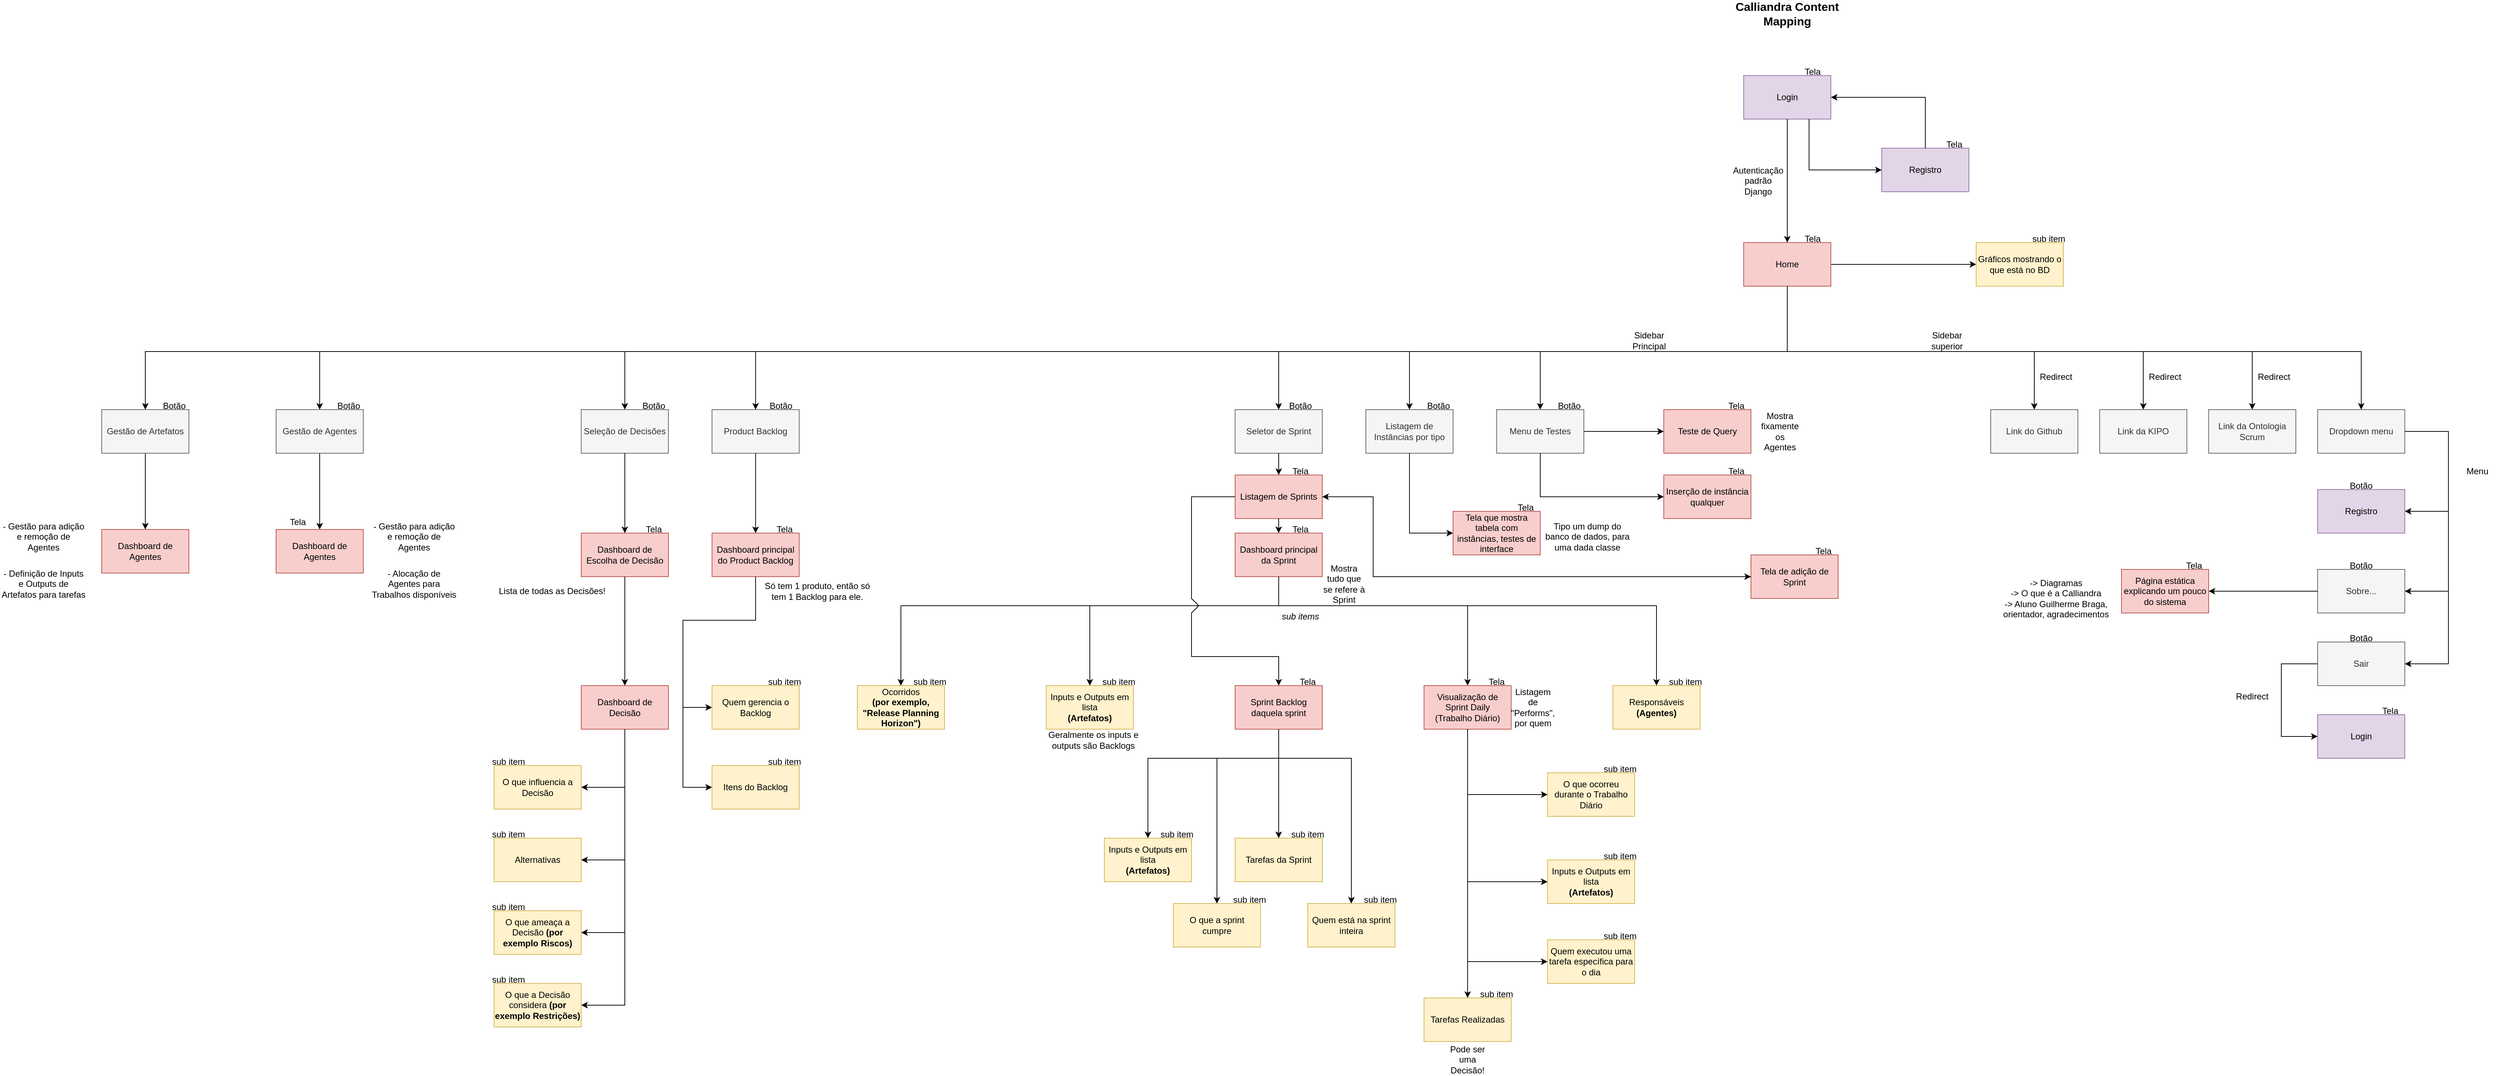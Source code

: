 <mxfile version="20.3.0" type="device"><diagram id="b7dAzLAWhfQxg4Eyz4Rc" name="Page-1"><mxGraphModel dx="4652" dy="1304" grid="1" gridSize="10" guides="1" tooltips="1" connect="1" arrows="1" fold="1" page="1" pageScale="1" pageWidth="850" pageHeight="1100" math="0" shadow="0"><root><mxCell id="0"/><mxCell id="1" parent="0"/><mxCell id="IwR_DdJQY1yKQfexvEMb-67" style="edgeStyle=orthogonalEdgeStyle;rounded=0;orthogonalLoop=1;jettySize=auto;html=1;exitX=1;exitY=0.5;exitDx=0;exitDy=0;entryX=0;entryY=0.5;entryDx=0;entryDy=0;" edge="1" parent="1" source="BtavQ8YeaMb9K9nqg47P-1" target="NH2UtcRLhSdabRVYNXm6-34"><mxGeometry relative="1" as="geometry"/></mxCell><mxCell id="BtavQ8YeaMb9K9nqg47P-1" value="Home" style="rounded=0;whiteSpace=wrap;html=1;fillColor=#f8cecc;strokeColor=#b85450;" parent="1" vertex="1"><mxGeometry x="360" y="410" width="120" height="60" as="geometry"/></mxCell><mxCell id="PIFja7N8FGDxPvAs5EFX-1" value="Login" style="rounded=0;whiteSpace=wrap;html=1;fillColor=#e1d5e7;strokeColor=#9673a6;" parent="1" vertex="1"><mxGeometry x="360" y="180" width="120" height="60" as="geometry"/></mxCell><mxCell id="PIFja7N8FGDxPvAs5EFX-2" value="Registro" style="rounded=0;whiteSpace=wrap;html=1;fillColor=#e1d5e7;strokeColor=#9673a6;" parent="1" vertex="1"><mxGeometry x="550" y="280" width="120" height="60" as="geometry"/></mxCell><mxCell id="PIFja7N8FGDxPvAs5EFX-3" value="" style="endArrow=classic;html=1;rounded=0;exitX=0.5;exitY=1;exitDx=0;exitDy=0;entryX=0.5;entryY=0;entryDx=0;entryDy=0;" parent="1" source="PIFja7N8FGDxPvAs5EFX-1" target="BtavQ8YeaMb9K9nqg47P-1" edge="1"><mxGeometry width="50" height="50" relative="1" as="geometry"><mxPoint x="400" y="470" as="sourcePoint"/><mxPoint x="450" y="420" as="targetPoint"/></mxGeometry></mxCell><mxCell id="PIFja7N8FGDxPvAs5EFX-4" value="" style="endArrow=classic;html=1;rounded=0;exitX=0.75;exitY=1;exitDx=0;exitDy=0;entryX=0;entryY=0.5;entryDx=0;entryDy=0;" parent="1" source="PIFja7N8FGDxPvAs5EFX-1" target="PIFja7N8FGDxPvAs5EFX-2" edge="1"><mxGeometry width="50" height="50" relative="1" as="geometry"><mxPoint x="400" y="470" as="sourcePoint"/><mxPoint x="450" y="420" as="targetPoint"/><Array as="points"><mxPoint x="450" y="310"/></Array></mxGeometry></mxCell><mxCell id="PIFja7N8FGDxPvAs5EFX-5" value="" style="endArrow=classic;html=1;rounded=0;entryX=1;entryY=0.5;entryDx=0;entryDy=0;exitX=0.5;exitY=0;exitDx=0;exitDy=0;" parent="1" source="PIFja7N8FGDxPvAs5EFX-2" target="PIFja7N8FGDxPvAs5EFX-1" edge="1"><mxGeometry width="50" height="50" relative="1" as="geometry"><mxPoint x="400" y="470" as="sourcePoint"/><mxPoint x="450" y="420" as="targetPoint"/><Array as="points"><mxPoint x="610" y="210"/></Array></mxGeometry></mxCell><mxCell id="PIFja7N8FGDxPvAs5EFX-6" value="Autenticação padrão Django" style="text;html=1;strokeColor=none;fillColor=none;align=center;verticalAlign=middle;whiteSpace=wrap;rounded=0;" parent="1" vertex="1"><mxGeometry x="350" y="310" width="60" height="30" as="geometry"/></mxCell><mxCell id="PIFja7N8FGDxPvAs5EFX-8" value="" style="endArrow=classic;html=1;rounded=0;exitX=0.5;exitY=1;exitDx=0;exitDy=0;entryX=0.5;entryY=0;entryDx=0;entryDy=0;" parent="1" source="BtavQ8YeaMb9K9nqg47P-1" target="PIFja7N8FGDxPvAs5EFX-14" edge="1"><mxGeometry width="50" height="50" relative="1" as="geometry"><mxPoint x="490" y="460" as="sourcePoint"/><mxPoint x="760" y="630" as="targetPoint"/><Array as="points"><mxPoint x="420" y="560"/><mxPoint x="760" y="560"/></Array></mxGeometry></mxCell><mxCell id="PIFja7N8FGDxPvAs5EFX-9" value="Sidebar superior" style="text;html=1;strokeColor=none;fillColor=none;align=center;verticalAlign=middle;whiteSpace=wrap;rounded=0;" parent="1" vertex="1"><mxGeometry x="610" y="530" width="60" height="30" as="geometry"/></mxCell><mxCell id="PIFja7N8FGDxPvAs5EFX-10" value="" style="endArrow=classic;html=1;rounded=0;exitX=0.5;exitY=1;exitDx=0;exitDy=0;entryX=0.5;entryY=0;entryDx=0;entryDy=0;" parent="1" source="BtavQ8YeaMb9K9nqg47P-1" target="PIFja7N8FGDxPvAs5EFX-13" edge="1"><mxGeometry width="50" height="50" relative="1" as="geometry"><mxPoint x="610" y="430" as="sourcePoint"/><mxPoint x="80" y="630" as="targetPoint"/><Array as="points"><mxPoint x="420" y="560"/><mxPoint x="80" y="560"/></Array></mxGeometry></mxCell><mxCell id="PIFja7N8FGDxPvAs5EFX-12" value="Sidebar Principal" style="text;html=1;strokeColor=none;fillColor=none;align=center;verticalAlign=middle;whiteSpace=wrap;rounded=0;" parent="1" vertex="1"><mxGeometry x="200" y="530" width="60" height="30" as="geometry"/></mxCell><mxCell id="PIFja7N8FGDxPvAs5EFX-13" value="Menu de Testes" style="rounded=0;whiteSpace=wrap;html=1;fillColor=#f5f5f5;fontColor=#333333;strokeColor=#666666;" parent="1" vertex="1"><mxGeometry x="20" y="640" width="120" height="60" as="geometry"/></mxCell><mxCell id="PIFja7N8FGDxPvAs5EFX-14" value="Link do Github" style="rounded=0;whiteSpace=wrap;html=1;fillColor=#f5f5f5;fontColor=#333333;strokeColor=#666666;" parent="1" vertex="1"><mxGeometry x="700" y="640" width="120" height="60" as="geometry"/></mxCell><mxCell id="PIFja7N8FGDxPvAs5EFX-16" value="Link da KIPO" style="rounded=0;whiteSpace=wrap;html=1;fillColor=#f5f5f5;fontColor=#333333;strokeColor=#666666;" parent="1" vertex="1"><mxGeometry x="850" y="640" width="120" height="60" as="geometry"/></mxCell><mxCell id="PIFja7N8FGDxPvAs5EFX-17" value="Link da Ontologia Scrum" style="rounded=0;whiteSpace=wrap;html=1;fillColor=#f5f5f5;fontColor=#333333;strokeColor=#666666;" parent="1" vertex="1"><mxGeometry x="1000" y="640" width="120" height="60" as="geometry"/></mxCell><mxCell id="PIFja7N8FGDxPvAs5EFX-18" value="" style="endArrow=classic;html=1;rounded=0;exitX=0.5;exitY=1;exitDx=0;exitDy=0;entryX=0.5;entryY=0;entryDx=0;entryDy=0;" parent="1" source="BtavQ8YeaMb9K9nqg47P-1" target="PIFja7N8FGDxPvAs5EFX-16" edge="1"><mxGeometry width="50" height="50" relative="1" as="geometry"><mxPoint x="550" y="670" as="sourcePoint"/><mxPoint x="600" y="620" as="targetPoint"/><Array as="points"><mxPoint x="420" y="560"/><mxPoint x="910" y="560"/></Array></mxGeometry></mxCell><mxCell id="PIFja7N8FGDxPvAs5EFX-19" value="" style="endArrow=classic;html=1;rounded=0;exitX=0.5;exitY=1;exitDx=0;exitDy=0;entryX=0.5;entryY=0;entryDx=0;entryDy=0;" parent="1" source="BtavQ8YeaMb9K9nqg47P-1" target="PIFja7N8FGDxPvAs5EFX-17" edge="1"><mxGeometry width="50" height="50" relative="1" as="geometry"><mxPoint x="550" y="670" as="sourcePoint"/><mxPoint x="600" y="620" as="targetPoint"/><Array as="points"><mxPoint x="420" y="560"/><mxPoint x="1060" y="560"/></Array></mxGeometry></mxCell><mxCell id="PIFja7N8FGDxPvAs5EFX-20" value="Dropdown menu" style="rounded=0;whiteSpace=wrap;html=1;fillColor=#f5f5f5;fontColor=#333333;strokeColor=#666666;" parent="1" vertex="1"><mxGeometry x="1150" y="640" width="120" height="60" as="geometry"/></mxCell><mxCell id="PIFja7N8FGDxPvAs5EFX-21" value="" style="endArrow=classic;html=1;rounded=0;exitX=0.5;exitY=1;exitDx=0;exitDy=0;entryX=0.5;entryY=0;entryDx=0;entryDy=0;" parent="1" source="BtavQ8YeaMb9K9nqg47P-1" target="PIFja7N8FGDxPvAs5EFX-20" edge="1"><mxGeometry width="50" height="50" relative="1" as="geometry"><mxPoint x="550" y="670" as="sourcePoint"/><mxPoint x="600" y="620" as="targetPoint"/><Array as="points"><mxPoint x="420" y="560"/><mxPoint x="1210" y="560"/></Array></mxGeometry></mxCell><mxCell id="PIFja7N8FGDxPvAs5EFX-22" value="" style="endArrow=classic;html=1;rounded=0;exitX=1;exitY=0.5;exitDx=0;exitDy=0;entryX=1;entryY=0.5;entryDx=0;entryDy=0;" parent="1" source="PIFja7N8FGDxPvAs5EFX-20" target="PIFja7N8FGDxPvAs5EFX-23" edge="1"><mxGeometry width="50" height="50" relative="1" as="geometry"><mxPoint x="740" y="580" as="sourcePoint"/><mxPoint x="1130" y="760" as="targetPoint"/><Array as="points"><mxPoint x="1330" y="670"/><mxPoint x="1330" y="780"/></Array></mxGeometry></mxCell><mxCell id="PIFja7N8FGDxPvAs5EFX-23" value="Registro" style="rounded=0;whiteSpace=wrap;html=1;fillColor=#e1d5e7;strokeColor=#9673a6;" parent="1" vertex="1"><mxGeometry x="1150" y="750" width="120" height="60" as="geometry"/></mxCell><mxCell id="PIFja7N8FGDxPvAs5EFX-24" value="Sobre..." style="rounded=0;whiteSpace=wrap;html=1;fillColor=#f5f5f5;fontColor=#333333;strokeColor=#666666;" parent="1" vertex="1"><mxGeometry x="1150" y="860" width="120" height="60" as="geometry"/></mxCell><mxCell id="PIFja7N8FGDxPvAs5EFX-25" value="Sair" style="rounded=0;whiteSpace=wrap;html=1;fillColor=#f5f5f5;fontColor=#333333;strokeColor=#666666;" parent="1" vertex="1"><mxGeometry x="1150" y="960" width="120" height="60" as="geometry"/></mxCell><mxCell id="PIFja7N8FGDxPvAs5EFX-26" value="Teste de Query" style="rounded=0;whiteSpace=wrap;html=1;fillColor=#f8cecc;strokeColor=#b85450;" parent="1" vertex="1"><mxGeometry x="250" y="640" width="120" height="60" as="geometry"/></mxCell><mxCell id="PIFja7N8FGDxPvAs5EFX-27" value="" style="endArrow=classic;html=1;rounded=0;exitX=1;exitY=0.5;exitDx=0;exitDy=0;" parent="1" source="PIFja7N8FGDxPvAs5EFX-13" target="PIFja7N8FGDxPvAs5EFX-26" edge="1"><mxGeometry width="50" height="50" relative="1" as="geometry"><mxPoint x="610" y="720" as="sourcePoint"/><mxPoint x="250" y="670" as="targetPoint"/></mxGeometry></mxCell><mxCell id="PIFja7N8FGDxPvAs5EFX-29" value="" style="endArrow=classic;html=1;rounded=0;exitX=0.5;exitY=1;exitDx=0;exitDy=0;" parent="1" source="BtavQ8YeaMb9K9nqg47P-1" target="PIFja7N8FGDxPvAs5EFX-30" edge="1"><mxGeometry width="50" height="50" relative="1" as="geometry"><mxPoint x="-480" y="660" as="sourcePoint"/><mxPoint x="-230" y="550" as="targetPoint"/><Array as="points"><mxPoint x="420" y="560"/><mxPoint x="-100" y="560"/></Array></mxGeometry></mxCell><mxCell id="PIFja7N8FGDxPvAs5EFX-30" value="Listagem de Instâncias por tipo" style="rounded=0;whiteSpace=wrap;html=1;fillColor=#f5f5f5;fontColor=#333333;strokeColor=#666666;" parent="1" vertex="1"><mxGeometry x="-160" y="640" width="120" height="60" as="geometry"/></mxCell><mxCell id="PIFja7N8FGDxPvAs5EFX-31" value="Tipo um dump do banco de dados, para uma dada classe" style="text;html=1;strokeColor=none;fillColor=none;align=center;verticalAlign=middle;whiteSpace=wrap;rounded=0;" parent="1" vertex="1"><mxGeometry x="80" y="790" width="130" height="50" as="geometry"/></mxCell><mxCell id="PIFja7N8FGDxPvAs5EFX-32" value="" style="endArrow=classic;html=1;rounded=0;exitX=0.5;exitY=1;exitDx=0;exitDy=0;entryX=0.5;entryY=0;entryDx=0;entryDy=0;" parent="1" source="BtavQ8YeaMb9K9nqg47P-1" target="PIFja7N8FGDxPvAs5EFX-33" edge="1"><mxGeometry width="50" height="50" relative="1" as="geometry"><mxPoint x="-170" y="480" as="sourcePoint"/><mxPoint x="-310" y="580" as="targetPoint"/><Array as="points"><mxPoint x="420" y="560"/><mxPoint x="-280" y="560"/></Array></mxGeometry></mxCell><mxCell id="PIFja7N8FGDxPvAs5EFX-33" value="Seletor de Sprint" style="rounded=0;whiteSpace=wrap;html=1;fillColor=#f5f5f5;fontColor=#333333;strokeColor=#666666;" parent="1" vertex="1"><mxGeometry x="-340" y="640" width="120" height="60" as="geometry"/></mxCell><mxCell id="PIFja7N8FGDxPvAs5EFX-34" value="Dashboard principal da Sprint" style="rounded=0;whiteSpace=wrap;html=1;fillColor=#f8cecc;strokeColor=#b85450;" parent="1" vertex="1"><mxGeometry x="-340" y="810" width="120" height="60" as="geometry"/></mxCell><mxCell id="PIFja7N8FGDxPvAs5EFX-35" value="Sprint Backlog daquela sprint" style="rounded=0;whiteSpace=wrap;html=1;fillColor=#f8cecc;strokeColor=#b85450;" parent="1" vertex="1"><mxGeometry x="-340" y="1020" width="120" height="60" as="geometry"/></mxCell><mxCell id="PIFja7N8FGDxPvAs5EFX-37" value="" style="endArrow=classic;html=1;rounded=0;exitX=0;exitY=0.5;exitDx=0;exitDy=0;entryX=0.5;entryY=0;entryDx=0;entryDy=0;" parent="1" source="NH2UtcRLhSdabRVYNXm6-13" target="PIFja7N8FGDxPvAs5EFX-35" edge="1"><mxGeometry width="50" height="50" relative="1" as="geometry"><mxPoint x="190" y="810" as="sourcePoint"/><mxPoint x="240" y="760" as="targetPoint"/><Array as="points"><mxPoint x="-400" y="760"/><mxPoint x="-400" y="900"/><mxPoint x="-390" y="910"/><mxPoint x="-400" y="920"/><mxPoint x="-400" y="980"/><mxPoint x="-280" y="980"/></Array></mxGeometry></mxCell><mxCell id="PIFja7N8FGDxPvAs5EFX-38" value="Mostra tudo que se refere à Sprint" style="text;html=1;strokeColor=none;fillColor=none;align=center;verticalAlign=middle;whiteSpace=wrap;rounded=0;" parent="1" vertex="1"><mxGeometry x="-220" y="870" width="60" height="20" as="geometry"/></mxCell><mxCell id="PIFja7N8FGDxPvAs5EFX-39" value="" style="endArrow=classic;html=1;rounded=0;exitX=0.5;exitY=1;exitDx=0;exitDy=0;entryX=0.5;entryY=0;entryDx=0;entryDy=0;" parent="1" source="PIFja7N8FGDxPvAs5EFX-34" target="PIFja7N8FGDxPvAs5EFX-49" edge="1"><mxGeometry width="50" height="50" relative="1" as="geometry"><mxPoint x="190" y="890" as="sourcePoint"/><mxPoint x="-40" y="910" as="targetPoint"/><Array as="points"><mxPoint x="-280" y="910"/><mxPoint x="-20" y="910"/></Array></mxGeometry></mxCell><mxCell id="PIFja7N8FGDxPvAs5EFX-41" value="Product Backlog" style="rounded=0;whiteSpace=wrap;html=1;fillColor=#f5f5f5;fontColor=#333333;strokeColor=#666666;" parent="1" vertex="1"><mxGeometry x="-1060" y="640" width="120" height="60" as="geometry"/></mxCell><mxCell id="PIFja7N8FGDxPvAs5EFX-42" value="" style="endArrow=classic;html=1;rounded=0;exitX=0.5;exitY=1;exitDx=0;exitDy=0;entryX=0.5;entryY=0;entryDx=0;entryDy=0;" parent="1" source="BtavQ8YeaMb9K9nqg47P-1" target="PIFja7N8FGDxPvAs5EFX-41" edge="1"><mxGeometry width="50" height="50" relative="1" as="geometry"><mxPoint x="-90" y="900" as="sourcePoint"/><mxPoint x="-40" y="850" as="targetPoint"/><Array as="points"><mxPoint x="420" y="560"/><mxPoint x="-1000" y="560"/></Array></mxGeometry></mxCell><mxCell id="PIFja7N8FGDxPvAs5EFX-43" value="" style="endArrow=classic;html=1;rounded=0;exitX=0.5;exitY=1;exitDx=0;exitDy=0;entryX=0;entryY=0.5;entryDx=0;entryDy=0;" parent="1" source="PIFja7N8FGDxPvAs5EFX-13" target="PIFja7N8FGDxPvAs5EFX-44" edge="1"><mxGeometry width="50" height="50" relative="1" as="geometry"><mxPoint x="-90" y="900" as="sourcePoint"/><mxPoint x="190" y="760" as="targetPoint"/><Array as="points"><mxPoint x="80" y="760"/></Array></mxGeometry></mxCell><mxCell id="PIFja7N8FGDxPvAs5EFX-44" value="Inserção de instância qualquer" style="rounded=0;whiteSpace=wrap;html=1;fillColor=#f8cecc;strokeColor=#b85450;" parent="1" vertex="1"><mxGeometry x="250" y="730" width="120" height="60" as="geometry"/></mxCell><mxCell id="PIFja7N8FGDxPvAs5EFX-48" value="Seleção de Decisões" style="rounded=0;whiteSpace=wrap;html=1;fillColor=#f5f5f5;fontColor=#333333;strokeColor=#666666;" parent="1" vertex="1"><mxGeometry x="-1240" y="640" width="120" height="60" as="geometry"/></mxCell><mxCell id="PIFja7N8FGDxPvAs5EFX-49" value="Visualização de Sprint Daily&lt;br&gt;(Trabalho Diário)" style="rounded=0;whiteSpace=wrap;html=1;fillColor=#f8cecc;strokeColor=#b85450;" parent="1" vertex="1"><mxGeometry x="-80" y="1020" width="120" height="60" as="geometry"/></mxCell><mxCell id="PIFja7N8FGDxPvAs5EFX-50" value="sub items" style="text;html=1;strokeColor=none;fillColor=none;align=center;verticalAlign=middle;whiteSpace=wrap;rounded=0;fontStyle=2" parent="1" vertex="1"><mxGeometry x="-280" y="910" width="60" height="30" as="geometry"/></mxCell><mxCell id="PIFja7N8FGDxPvAs5EFX-51" value="Listagem de &quot;Performs&quot;, por quem" style="text;html=1;strokeColor=none;fillColor=none;align=center;verticalAlign=middle;whiteSpace=wrap;rounded=0;" parent="1" vertex="1"><mxGeometry x="40" y="1035" width="60" height="30" as="geometry"/></mxCell><mxCell id="PIFja7N8FGDxPvAs5EFX-53" value="" style="endArrow=classic;html=1;rounded=0;exitX=0.5;exitY=1;exitDx=0;exitDy=0;entryX=0.5;entryY=0;entryDx=0;entryDy=0;" parent="1" source="PIFja7N8FGDxPvAs5EFX-49" target="IwR_DdJQY1yKQfexvEMb-10" edge="1"><mxGeometry width="50" height="50" relative="1" as="geometry"><mxPoint x="-160" y="930" as="sourcePoint"/><mxPoint x="-20" y="1240" as="targetPoint"/></mxGeometry></mxCell><mxCell id="PIFja7N8FGDxPvAs5EFX-56" value="Mostra fixamente os Agentes" style="text;html=1;strokeColor=none;fillColor=none;align=center;verticalAlign=middle;whiteSpace=wrap;rounded=0;" parent="1" vertex="1"><mxGeometry x="380" y="655" width="60" height="30" as="geometry"/></mxCell><mxCell id="PIFja7N8FGDxPvAs5EFX-57" value="" style="endArrow=classic;html=1;rounded=0;entryX=1;entryY=0.5;entryDx=0;entryDy=0;exitX=1;exitY=0.5;exitDx=0;exitDy=0;" parent="1" source="PIFja7N8FGDxPvAs5EFX-20" target="PIFja7N8FGDxPvAs5EFX-24" edge="1"><mxGeometry width="50" height="50" relative="1" as="geometry"><mxPoint x="850" y="800" as="sourcePoint"/><mxPoint x="900" y="750" as="targetPoint"/><Array as="points"><mxPoint x="1330" y="670"/><mxPoint x="1330" y="890"/></Array></mxGeometry></mxCell><mxCell id="PIFja7N8FGDxPvAs5EFX-60" value="" style="endArrow=classic;html=1;rounded=0;exitX=1;exitY=0.5;exitDx=0;exitDy=0;entryX=1;entryY=0.5;entryDx=0;entryDy=0;" parent="1" source="PIFja7N8FGDxPvAs5EFX-20" target="PIFja7N8FGDxPvAs5EFX-25" edge="1"><mxGeometry width="50" height="50" relative="1" as="geometry"><mxPoint x="850" y="700" as="sourcePoint"/><mxPoint x="900" y="650" as="targetPoint"/><Array as="points"><mxPoint x="1330" y="670"/><mxPoint x="1330" y="990"/></Array></mxGeometry></mxCell><mxCell id="PIFja7N8FGDxPvAs5EFX-61" value="Login" style="rounded=0;whiteSpace=wrap;html=1;fillColor=#e1d5e7;strokeColor=#9673a6;" parent="1" vertex="1"><mxGeometry x="1150" y="1060" width="120" height="60" as="geometry"/></mxCell><mxCell id="PIFja7N8FGDxPvAs5EFX-62" value="" style="endArrow=classic;html=1;rounded=0;exitX=0;exitY=0.5;exitDx=0;exitDy=0;entryX=0;entryY=0.5;entryDx=0;entryDy=0;" parent="1" source="PIFja7N8FGDxPvAs5EFX-25" target="PIFja7N8FGDxPvAs5EFX-61" edge="1"><mxGeometry width="50" height="50" relative="1" as="geometry"><mxPoint x="850" y="800" as="sourcePoint"/><mxPoint x="900" y="750" as="targetPoint"/><Array as="points"><mxPoint x="1100" y="990"/><mxPoint x="1100" y="1090"/></Array></mxGeometry></mxCell><mxCell id="PIFja7N8FGDxPvAs5EFX-63" value="Página estática explicando um pouco do sistema" style="rounded=0;whiteSpace=wrap;html=1;fillColor=#f8cecc;strokeColor=#b85450;" parent="1" vertex="1"><mxGeometry x="880" y="860" width="120" height="60" as="geometry"/></mxCell><mxCell id="PIFja7N8FGDxPvAs5EFX-64" value="" style="endArrow=classic;html=1;rounded=0;exitX=0;exitY=0.5;exitDx=0;exitDy=0;entryX=1;entryY=0.5;entryDx=0;entryDy=0;" parent="1" source="PIFja7N8FGDxPvAs5EFX-24" target="PIFja7N8FGDxPvAs5EFX-63" edge="1"><mxGeometry width="50" height="50" relative="1" as="geometry"><mxPoint x="850" y="800" as="sourcePoint"/><mxPoint x="900" y="750" as="targetPoint"/></mxGeometry></mxCell><mxCell id="PIFja7N8FGDxPvAs5EFX-65" value="-&amp;gt; Diagramas&lt;br&gt;-&amp;gt; O que é a Calliandra&lt;br&gt;-&amp;gt; Aluno Guilherme Braga, orientador, agradecimentos" style="text;html=1;strokeColor=none;fillColor=none;align=center;verticalAlign=middle;whiteSpace=wrap;rounded=0;" parent="1" vertex="1"><mxGeometry x="710" y="840" width="160" height="120" as="geometry"/></mxCell><mxCell id="PIFja7N8FGDxPvAs5EFX-66" value="Redirect" style="text;html=1;strokeColor=none;fillColor=none;align=center;verticalAlign=middle;whiteSpace=wrap;rounded=0;" parent="1" vertex="1"><mxGeometry x="1030" y="1020" width="60" height="30" as="geometry"/></mxCell><mxCell id="PIFja7N8FGDxPvAs5EFX-67" value="Redirect" style="text;html=1;strokeColor=none;fillColor=none;align=center;verticalAlign=middle;whiteSpace=wrap;rounded=0;" parent="1" vertex="1"><mxGeometry x="760" y="580" width="60" height="30" as="geometry"/></mxCell><mxCell id="PIFja7N8FGDxPvAs5EFX-68" value="Redirect" style="text;html=1;strokeColor=none;fillColor=none;align=center;verticalAlign=middle;whiteSpace=wrap;rounded=0;" parent="1" vertex="1"><mxGeometry x="910" y="580" width="60" height="30" as="geometry"/></mxCell><mxCell id="PIFja7N8FGDxPvAs5EFX-69" value="Redirect" style="text;html=1;strokeColor=none;fillColor=none;align=center;verticalAlign=middle;whiteSpace=wrap;rounded=0;" parent="1" vertex="1"><mxGeometry x="1060" y="580" width="60" height="30" as="geometry"/></mxCell><mxCell id="PIFja7N8FGDxPvAs5EFX-70" value="Menu" style="text;html=1;strokeColor=none;fillColor=none;align=center;verticalAlign=middle;whiteSpace=wrap;rounded=0;" parent="1" vertex="1"><mxGeometry x="1340" y="710" width="60" height="30" as="geometry"/></mxCell><mxCell id="PIFja7N8FGDxPvAs5EFX-71" value="Botão" style="text;html=1;strokeColor=none;fillColor=none;align=center;verticalAlign=middle;whiteSpace=wrap;rounded=0;" parent="1" vertex="1"><mxGeometry x="1180" y="730" width="60" height="30" as="geometry"/></mxCell><mxCell id="PIFja7N8FGDxPvAs5EFX-72" value="Botão" style="text;html=1;strokeColor=none;fillColor=none;align=center;verticalAlign=middle;whiteSpace=wrap;rounded=0;" parent="1" vertex="1"><mxGeometry x="1180" y="840" width="60" height="30" as="geometry"/></mxCell><mxCell id="PIFja7N8FGDxPvAs5EFX-73" value="Botão" style="text;html=1;strokeColor=none;fillColor=none;align=center;verticalAlign=middle;whiteSpace=wrap;rounded=0;" parent="1" vertex="1"><mxGeometry x="1180" y="940" width="60" height="30" as="geometry"/></mxCell><mxCell id="PIFja7N8FGDxPvAs5EFX-74" value="Botão" style="text;html=1;strokeColor=none;fillColor=none;align=center;verticalAlign=middle;whiteSpace=wrap;rounded=0;" parent="1" vertex="1"><mxGeometry x="90" y="620" width="60" height="30" as="geometry"/></mxCell><mxCell id="PIFja7N8FGDxPvAs5EFX-75" value="Botão" style="text;html=1;strokeColor=none;fillColor=none;align=center;verticalAlign=middle;whiteSpace=wrap;rounded=0;" parent="1" vertex="1"><mxGeometry x="-90" y="620" width="60" height="30" as="geometry"/></mxCell><mxCell id="PIFja7N8FGDxPvAs5EFX-76" value="Botão" style="text;html=1;strokeColor=none;fillColor=none;align=center;verticalAlign=middle;whiteSpace=wrap;rounded=0;" parent="1" vertex="1"><mxGeometry x="-280" y="620" width="60" height="30" as="geometry"/></mxCell><mxCell id="PIFja7N8FGDxPvAs5EFX-77" value="Botão" style="text;html=1;strokeColor=none;fillColor=none;align=center;verticalAlign=middle;whiteSpace=wrap;rounded=0;" parent="1" vertex="1"><mxGeometry x="-995" y="620" width="60" height="30" as="geometry"/></mxCell><mxCell id="PIFja7N8FGDxPvAs5EFX-78" value="" style="endArrow=classic;html=1;rounded=0;exitX=0.5;exitY=1;exitDx=0;exitDy=0;" parent="1" source="PIFja7N8FGDxPvAs5EFX-30" edge="1"><mxGeometry width="50" height="50" relative="1" as="geometry"><mxPoint x="90" y="650" as="sourcePoint"/><mxPoint x="-40" y="810" as="targetPoint"/><Array as="points"><mxPoint x="-100" y="810"/></Array></mxGeometry></mxCell><mxCell id="PIFja7N8FGDxPvAs5EFX-79" value="Tela que mostra tabela com instâncias, testes de interface" style="rounded=0;whiteSpace=wrap;html=1;fillColor=#f8cecc;strokeColor=#b85450;" parent="1" vertex="1"><mxGeometry x="-40" y="780" width="120" height="60" as="geometry"/></mxCell><mxCell id="PIFja7N8FGDxPvAs5EFX-80" value="Tela" style="text;html=1;strokeColor=none;fillColor=none;align=center;verticalAlign=middle;whiteSpace=wrap;rounded=0;" parent="1" vertex="1"><mxGeometry x="-280" y="790" width="60" height="30" as="geometry"/></mxCell><mxCell id="PIFja7N8FGDxPvAs5EFX-81" value="Tela" style="text;html=1;strokeColor=none;fillColor=none;align=center;verticalAlign=middle;whiteSpace=wrap;rounded=0;" parent="1" vertex="1"><mxGeometry x="30" y="760" width="60" height="30" as="geometry"/></mxCell><mxCell id="PIFja7N8FGDxPvAs5EFX-82" value="Tela" style="text;html=1;strokeColor=none;fillColor=none;align=center;verticalAlign=middle;whiteSpace=wrap;rounded=0;" parent="1" vertex="1"><mxGeometry x="320" y="710" width="60" height="30" as="geometry"/></mxCell><mxCell id="PIFja7N8FGDxPvAs5EFX-83" value="Tela" style="text;html=1;strokeColor=none;fillColor=none;align=center;verticalAlign=middle;whiteSpace=wrap;rounded=0;" parent="1" vertex="1"><mxGeometry x="320" y="620" width="60" height="30" as="geometry"/></mxCell><mxCell id="PIFja7N8FGDxPvAs5EFX-84" value="" style="endArrow=classic;html=1;rounded=0;exitX=0.5;exitY=1;exitDx=0;exitDy=0;entryX=0.5;entryY=0;entryDx=0;entryDy=0;" parent="1" source="BtavQ8YeaMb9K9nqg47P-1" target="PIFja7N8FGDxPvAs5EFX-48" edge="1"><mxGeometry width="50" height="50" relative="1" as="geometry"><mxPoint x="-180" y="840" as="sourcePoint"/><mxPoint x="-130" y="790" as="targetPoint"/><Array as="points"><mxPoint x="420" y="560"/><mxPoint x="-640" y="560"/><mxPoint x="-1180" y="560"/></Array></mxGeometry></mxCell><mxCell id="PIFja7N8FGDxPvAs5EFX-85" value="Botão" style="text;html=1;strokeColor=none;fillColor=none;align=center;verticalAlign=middle;whiteSpace=wrap;rounded=0;" parent="1" vertex="1"><mxGeometry x="-1170" y="620" width="60" height="30" as="geometry"/></mxCell><mxCell id="PIFja7N8FGDxPvAs5EFX-87" value="" style="endArrow=classic;html=1;rounded=0;exitX=0.5;exitY=1;exitDx=0;exitDy=0;entryX=0.5;entryY=0;entryDx=0;entryDy=0;" parent="1" source="PIFja7N8FGDxPvAs5EFX-41" target="PIFja7N8FGDxPvAs5EFX-88" edge="1"><mxGeometry width="50" height="50" relative="1" as="geometry"><mxPoint x="-720" y="730" as="sourcePoint"/><mxPoint x="-1080" y="760" as="targetPoint"/></mxGeometry></mxCell><mxCell id="PIFja7N8FGDxPvAs5EFX-88" value="Dashboard principal do Product Backlog" style="rounded=0;whiteSpace=wrap;html=1;fillColor=#f8cecc;strokeColor=#b85450;" parent="1" vertex="1"><mxGeometry x="-1060" y="810" width="120" height="60" as="geometry"/></mxCell><mxCell id="PIFja7N8FGDxPvAs5EFX-89" value="Tela" style="text;html=1;strokeColor=none;fillColor=none;align=center;verticalAlign=middle;whiteSpace=wrap;rounded=0;" parent="1" vertex="1"><mxGeometry x="-990" y="790" width="60" height="30" as="geometry"/></mxCell><mxCell id="PIFja7N8FGDxPvAs5EFX-90" value="Só tem 1 produto, então só tem 1 Backlog para ele." style="text;html=1;strokeColor=none;fillColor=none;align=center;verticalAlign=middle;whiteSpace=wrap;rounded=0;" parent="1" vertex="1"><mxGeometry x="-995" y="875" width="160" height="30" as="geometry"/></mxCell><mxCell id="PIFja7N8FGDxPvAs5EFX-94" value="Tela" style="text;html=1;strokeColor=none;fillColor=none;align=center;verticalAlign=middle;whiteSpace=wrap;rounded=0;" parent="1" vertex="1"><mxGeometry x="425" y="390" width="60" height="30" as="geometry"/></mxCell><mxCell id="PIFja7N8FGDxPvAs5EFX-95" value="Tela" style="text;html=1;strokeColor=none;fillColor=none;align=center;verticalAlign=middle;whiteSpace=wrap;rounded=0;" parent="1" vertex="1"><mxGeometry x="425" y="160" width="60" height="30" as="geometry"/></mxCell><mxCell id="PIFja7N8FGDxPvAs5EFX-96" value="Tela" style="text;html=1;strokeColor=none;fillColor=none;align=center;verticalAlign=middle;whiteSpace=wrap;rounded=0;" parent="1" vertex="1"><mxGeometry x="620" y="260" width="60" height="30" as="geometry"/></mxCell><mxCell id="lV1T1ohZb5H71mgT3DMP-1" value="Calliandra Content Mapping" style="text;html=1;strokeColor=none;fillColor=none;align=center;verticalAlign=middle;whiteSpace=wrap;rounded=0;fontStyle=1;fontSize=16;" parent="1" vertex="1"><mxGeometry x="340" y="80" width="160" height="30" as="geometry"/></mxCell><mxCell id="NH2UtcRLhSdabRVYNXm6-1" value="" style="endArrow=classic;html=1;rounded=0;exitX=0.5;exitY=1;exitDx=0;exitDy=0;entryX=0.5;entryY=0;entryDx=0;entryDy=0;" parent="1" source="PIFja7N8FGDxPvAs5EFX-34" target="NH2UtcRLhSdabRVYNXm6-2" edge="1"><mxGeometry width="50" height="50" relative="1" as="geometry"><mxPoint x="-130" y="850" as="sourcePoint"/><mxPoint x="-550" y="960" as="targetPoint"/><Array as="points"><mxPoint x="-280" y="910"/><mxPoint x="-540" y="910"/></Array></mxGeometry></mxCell><mxCell id="NH2UtcRLhSdabRVYNXm6-2" value="Inputs e Outputs em lista&lt;br&gt;&lt;b&gt;(Artefatos)&lt;/b&gt;" style="rounded=0;whiteSpace=wrap;html=1;fillColor=#fff2cc;strokeColor=#d6b656;" parent="1" vertex="1"><mxGeometry x="-600" y="1020" width="120" height="60" as="geometry"/></mxCell><mxCell id="NH2UtcRLhSdabRVYNXm6-3" value="Responsáveis&lt;br&gt;&lt;b&gt;(Agentes)&lt;/b&gt;" style="rounded=0;whiteSpace=wrap;html=1;fillColor=#fff2cc;strokeColor=#d6b656;" parent="1" vertex="1"><mxGeometry x="180" y="1020" width="120" height="60" as="geometry"/></mxCell><mxCell id="NH2UtcRLhSdabRVYNXm6-4" value="" style="endArrow=classic;html=1;rounded=0;exitX=0.5;exitY=1;exitDx=0;exitDy=0;entryX=0.5;entryY=0;entryDx=0;entryDy=0;" parent="1" source="PIFja7N8FGDxPvAs5EFX-34" target="NH2UtcRLhSdabRVYNXm6-3" edge="1"><mxGeometry width="50" height="50" relative="1" as="geometry"><mxPoint x="-120" y="950" as="sourcePoint"/><mxPoint x="-70" y="900" as="targetPoint"/><Array as="points"><mxPoint x="-280" y="910"/><mxPoint x="240" y="910"/></Array></mxGeometry></mxCell><mxCell id="NH2UtcRLhSdabRVYNXm6-5" value="Ocorridos&lt;br&gt;&lt;b&gt;(por exemplo, &quot;Release Planning Horizon&quot;)&lt;/b&gt;" style="rounded=0;whiteSpace=wrap;html=1;fillColor=#fff2cc;strokeColor=#d6b656;" parent="1" vertex="1"><mxGeometry x="-860" y="1020" width="120" height="60" as="geometry"/></mxCell><mxCell id="NH2UtcRLhSdabRVYNXm6-6" value="" style="endArrow=classic;html=1;rounded=0;exitX=0.5;exitY=1;exitDx=0;exitDy=0;entryX=0.5;entryY=0;entryDx=0;entryDy=0;" parent="1" source="PIFja7N8FGDxPvAs5EFX-34" target="NH2UtcRLhSdabRVYNXm6-5" edge="1"><mxGeometry width="50" height="50" relative="1" as="geometry"><mxPoint x="-350" y="960" as="sourcePoint"/><mxPoint x="-300" y="910" as="targetPoint"/><Array as="points"><mxPoint x="-280" y="910"/><mxPoint x="-800" y="910"/></Array></mxGeometry></mxCell><mxCell id="NH2UtcRLhSdabRVYNXm6-9" value="Geralmente os inputs e outputs são Backlogs" style="text;html=1;strokeColor=none;fillColor=none;align=center;verticalAlign=middle;whiteSpace=wrap;rounded=0;" parent="1" vertex="1"><mxGeometry x="-610" y="1080" width="150" height="30" as="geometry"/></mxCell><mxCell id="NH2UtcRLhSdabRVYNXm6-11" value="" style="endArrow=classic;html=1;rounded=0;exitX=0.5;exitY=1;exitDx=0;exitDy=0;entryX=0.5;entryY=0;entryDx=0;entryDy=0;" parent="1" source="PIFja7N8FGDxPvAs5EFX-48" edge="1" target="IwR_DdJQY1yKQfexvEMb-20"><mxGeometry width="50" height="50" relative="1" as="geometry"><mxPoint x="-1020" y="850" as="sourcePoint"/><mxPoint x="-1180" y="770" as="targetPoint"/></mxGeometry></mxCell><mxCell id="NH2UtcRLhSdabRVYNXm6-13" value="Listagem de Sprints" style="rounded=0;whiteSpace=wrap;html=1;fillColor=#f8cecc;strokeColor=#b85450;" parent="1" vertex="1"><mxGeometry x="-340" y="730" width="120" height="60" as="geometry"/></mxCell><mxCell id="NH2UtcRLhSdabRVYNXm6-14" value="Tela" style="text;html=1;strokeColor=none;fillColor=none;align=center;verticalAlign=middle;whiteSpace=wrap;rounded=0;" parent="1" vertex="1"><mxGeometry x="-280" y="710" width="60" height="30" as="geometry"/></mxCell><mxCell id="NH2UtcRLhSdabRVYNXm6-15" value="" style="endArrow=classic;html=1;rounded=0;exitX=0.5;exitY=1;exitDx=0;exitDy=0;entryX=0.5;entryY=0;entryDx=0;entryDy=0;" parent="1" source="PIFja7N8FGDxPvAs5EFX-33" target="NH2UtcRLhSdabRVYNXm6-13" edge="1"><mxGeometry width="50" height="50" relative="1" as="geometry"><mxPoint x="-190" y="930" as="sourcePoint"/><mxPoint x="-310" y="720" as="targetPoint"/></mxGeometry></mxCell><mxCell id="NH2UtcRLhSdabRVYNXm6-16" value="" style="endArrow=classic;html=1;rounded=0;entryX=0.5;entryY=0;entryDx=0;entryDy=0;exitX=0.5;exitY=1;exitDx=0;exitDy=0;" parent="1" source="NH2UtcRLhSdabRVYNXm6-13" target="PIFja7N8FGDxPvAs5EFX-34" edge="1"><mxGeometry width="50" height="50" relative="1" as="geometry"><mxPoint x="-190" y="930" as="sourcePoint"/><mxPoint x="-140" y="880" as="targetPoint"/></mxGeometry></mxCell><mxCell id="NH2UtcRLhSdabRVYNXm6-17" value="" style="endArrow=classic;html=1;rounded=0;exitX=1;exitY=0.5;exitDx=0;exitDy=0;" parent="1" source="NH2UtcRLhSdabRVYNXm6-13" edge="1"><mxGeometry width="50" height="50" relative="1" as="geometry"><mxPoint x="-170" y="1020" as="sourcePoint"/><mxPoint x="370" y="870" as="targetPoint"/><Array as="points"><mxPoint x="-150" y="760"/><mxPoint x="-150" y="870"/></Array></mxGeometry></mxCell><mxCell id="NH2UtcRLhSdabRVYNXm6-18" value="Tela de adição de Sprint" style="rounded=0;whiteSpace=wrap;html=1;fillColor=#f8cecc;strokeColor=#b85450;" parent="1" vertex="1"><mxGeometry x="370" y="840" width="120" height="60" as="geometry"/></mxCell><mxCell id="NH2UtcRLhSdabRVYNXm6-19" value="Tela" style="text;html=1;strokeColor=none;fillColor=none;align=center;verticalAlign=middle;whiteSpace=wrap;rounded=0;" parent="1" vertex="1"><mxGeometry x="440" y="820" width="60" height="30" as="geometry"/></mxCell><mxCell id="NH2UtcRLhSdabRVYNXm6-20" value="" style="endArrow=classic;html=1;rounded=0;entryX=1;entryY=0.5;entryDx=0;entryDy=0;exitX=0;exitY=0.5;exitDx=0;exitDy=0;" parent="1" source="NH2UtcRLhSdabRVYNXm6-18" target="NH2UtcRLhSdabRVYNXm6-13" edge="1"><mxGeometry width="50" height="50" relative="1" as="geometry"><mxPoint x="-170" y="1020" as="sourcePoint"/><mxPoint x="-120" y="970" as="targetPoint"/><Array as="points"><mxPoint x="-150" y="870"/><mxPoint x="-150" y="760"/></Array></mxGeometry></mxCell><mxCell id="NH2UtcRLhSdabRVYNXm6-27" value="sub item" style="text;html=1;strokeColor=none;fillColor=none;align=center;verticalAlign=middle;whiteSpace=wrap;rounded=0;fontSize=12;" parent="1" vertex="1"><mxGeometry x="-790" y="1000" width="60" height="30" as="geometry"/></mxCell><mxCell id="NH2UtcRLhSdabRVYNXm6-28" value="sub item" style="text;html=1;strokeColor=none;fillColor=none;align=center;verticalAlign=middle;whiteSpace=wrap;rounded=0;fontSize=12;" parent="1" vertex="1"><mxGeometry x="-530" y="1000" width="60" height="30" as="geometry"/></mxCell><mxCell id="NH2UtcRLhSdabRVYNXm6-29" value="Tela" style="text;html=1;strokeColor=none;fillColor=none;align=center;verticalAlign=middle;whiteSpace=wrap;rounded=0;fontSize=12;" parent="1" vertex="1"><mxGeometry x="-270" y="1000" width="60" height="30" as="geometry"/></mxCell><mxCell id="NH2UtcRLhSdabRVYNXm6-30" value="Tela" style="text;html=1;strokeColor=none;fillColor=none;align=center;verticalAlign=middle;whiteSpace=wrap;rounded=0;fontSize=12;" parent="1" vertex="1"><mxGeometry x="-10" y="1000" width="60" height="30" as="geometry"/></mxCell><mxCell id="NH2UtcRLhSdabRVYNXm6-31" value="sub item" style="text;html=1;strokeColor=none;fillColor=none;align=center;verticalAlign=middle;whiteSpace=wrap;rounded=0;fontSize=12;" parent="1" vertex="1"><mxGeometry x="250" y="1000" width="60" height="30" as="geometry"/></mxCell><mxCell id="NH2UtcRLhSdabRVYNXm6-34" value="Gráficos mostrando o que está no BD" style="rounded=0;whiteSpace=wrap;html=1;fontSize=12;fillColor=#fff2cc;strokeColor=#d6b656;" parent="1" vertex="1"><mxGeometry x="680" y="410" width="120" height="60" as="geometry"/></mxCell><mxCell id="NH2UtcRLhSdabRVYNXm6-36" value="Tela" style="text;html=1;strokeColor=none;fillColor=none;align=center;verticalAlign=middle;whiteSpace=wrap;rounded=0;" parent="1" vertex="1"><mxGeometry x="950" y="840" width="60" height="30" as="geometry"/></mxCell><mxCell id="NH2UtcRLhSdabRVYNXm6-37" value="Tela" style="text;html=1;strokeColor=none;fillColor=none;align=center;verticalAlign=middle;whiteSpace=wrap;rounded=0;" parent="1" vertex="1"><mxGeometry x="1220" y="1040" width="60" height="30" as="geometry"/></mxCell><mxCell id="yBKKBSrrMQhXJcaInpGy-1" value="Quem gerencia o Backlog" style="rounded=0;whiteSpace=wrap;html=1;fillColor=#fff2cc;strokeColor=#d6b656;" parent="1" vertex="1"><mxGeometry x="-1060" y="1020" width="120" height="60" as="geometry"/></mxCell><mxCell id="yBKKBSrrMQhXJcaInpGy-2" value="" style="endArrow=classic;html=1;rounded=0;exitX=0.5;exitY=1;exitDx=0;exitDy=0;entryX=0;entryY=0.5;entryDx=0;entryDy=0;" parent="1" source="PIFja7N8FGDxPvAs5EFX-88" target="IwR_DdJQY1yKQfexvEMb-70" edge="1"><mxGeometry width="50" height="50" relative="1" as="geometry"><mxPoint x="-900" y="880" as="sourcePoint"/><mxPoint x="-850" y="830" as="targetPoint"/><Array as="points"><mxPoint x="-1000" y="930"/><mxPoint x="-1100" y="930"/><mxPoint x="-1100" y="1160"/></Array></mxGeometry></mxCell><mxCell id="yBKKBSrrMQhXJcaInpGy-3" value="sub item" style="text;html=1;strokeColor=none;fillColor=none;align=center;verticalAlign=middle;whiteSpace=wrap;rounded=0;fontSize=12;" parent="1" vertex="1"><mxGeometry x="-990" y="1000" width="60" height="30" as="geometry"/></mxCell><mxCell id="IwR_DdJQY1yKQfexvEMb-1" value="Tarefas da Sprint" style="rounded=0;whiteSpace=wrap;html=1;fillColor=#fff2cc;strokeColor=#d6b656;" vertex="1" parent="1"><mxGeometry x="-340" y="1230" width="120" height="60" as="geometry"/></mxCell><mxCell id="IwR_DdJQY1yKQfexvEMb-2" value="Inputs e Outputs em lista&lt;br&gt;&lt;b&gt;(Artefatos)&lt;/b&gt;" style="rounded=0;whiteSpace=wrap;html=1;fillColor=#fff2cc;strokeColor=#d6b656;" vertex="1" parent="1"><mxGeometry x="-520" y="1230" width="120" height="60" as="geometry"/></mxCell><mxCell id="IwR_DdJQY1yKQfexvEMb-3" value="O que a sprint cumpre" style="rounded=0;whiteSpace=wrap;html=1;fillColor=#fff2cc;strokeColor=#d6b656;" vertex="1" parent="1"><mxGeometry x="-425" y="1320" width="120" height="60" as="geometry"/></mxCell><mxCell id="IwR_DdJQY1yKQfexvEMb-5" value="Quem está na sprint inteira" style="rounded=0;whiteSpace=wrap;html=1;fillColor=#fff2cc;strokeColor=#d6b656;" vertex="1" parent="1"><mxGeometry x="-240" y="1320" width="120" height="60" as="geometry"/></mxCell><mxCell id="IwR_DdJQY1yKQfexvEMb-6" value="" style="endArrow=classic;html=1;rounded=0;exitX=0.5;exitY=1;exitDx=0;exitDy=0;entryX=0.5;entryY=0;entryDx=0;entryDy=0;" edge="1" parent="1" source="PIFja7N8FGDxPvAs5EFX-35" target="IwR_DdJQY1yKQfexvEMb-1"><mxGeometry width="50" height="50" relative="1" as="geometry"><mxPoint x="-290" y="1230" as="sourcePoint"/><mxPoint x="-240" y="1180" as="targetPoint"/></mxGeometry></mxCell><mxCell id="IwR_DdJQY1yKQfexvEMb-7" value="" style="endArrow=classic;html=1;rounded=0;entryX=0.5;entryY=0;entryDx=0;entryDy=0;exitX=0.5;exitY=1;exitDx=0;exitDy=0;" edge="1" parent="1" source="PIFja7N8FGDxPvAs5EFX-35" target="IwR_DdJQY1yKQfexvEMb-2"><mxGeometry width="50" height="50" relative="1" as="geometry"><mxPoint x="-290" y="1230" as="sourcePoint"/><mxPoint x="-240" y="1180" as="targetPoint"/><Array as="points"><mxPoint x="-280" y="1120"/><mxPoint x="-460" y="1120"/></Array></mxGeometry></mxCell><mxCell id="IwR_DdJQY1yKQfexvEMb-8" value="" style="endArrow=classic;html=1;rounded=0;exitX=0.5;exitY=1;exitDx=0;exitDy=0;entryX=0.5;entryY=0;entryDx=0;entryDy=0;" edge="1" parent="1" source="PIFja7N8FGDxPvAs5EFX-35" target="IwR_DdJQY1yKQfexvEMb-3"><mxGeometry width="50" height="50" relative="1" as="geometry"><mxPoint x="-290" y="1230" as="sourcePoint"/><mxPoint x="-240" y="1180" as="targetPoint"/><Array as="points"><mxPoint x="-280" y="1120"/><mxPoint x="-365" y="1120"/></Array></mxGeometry></mxCell><mxCell id="IwR_DdJQY1yKQfexvEMb-9" value="" style="endArrow=classic;html=1;rounded=0;entryX=0.5;entryY=0;entryDx=0;entryDy=0;exitX=0.5;exitY=1;exitDx=0;exitDy=0;" edge="1" parent="1" source="PIFja7N8FGDxPvAs5EFX-35" target="IwR_DdJQY1yKQfexvEMb-5"><mxGeometry width="50" height="50" relative="1" as="geometry"><mxPoint x="-290" y="1230" as="sourcePoint"/><mxPoint x="-240" y="1180" as="targetPoint"/><Array as="points"><mxPoint x="-280" y="1120"/><mxPoint x="-180" y="1120"/></Array></mxGeometry></mxCell><mxCell id="IwR_DdJQY1yKQfexvEMb-10" value="Tarefas Realizadas" style="rounded=0;whiteSpace=wrap;html=1;fillColor=#fff2cc;strokeColor=#d6b656;" vertex="1" parent="1"><mxGeometry x="-80" y="1450" width="120" height="60" as="geometry"/></mxCell><mxCell id="IwR_DdJQY1yKQfexvEMb-11" value="Inputs e Outputs em lista&lt;br&gt;&lt;b&gt;(Artefatos)&lt;/b&gt;" style="rounded=0;whiteSpace=wrap;html=1;fillColor=#fff2cc;strokeColor=#d6b656;" vertex="1" parent="1"><mxGeometry x="90" y="1260" width="120" height="60" as="geometry"/></mxCell><mxCell id="IwR_DdJQY1yKQfexvEMb-12" value="O que ocorreu durante o Trabalho Diário" style="rounded=0;whiteSpace=wrap;html=1;fillColor=#fff2cc;strokeColor=#d6b656;" vertex="1" parent="1"><mxGeometry x="90" y="1140" width="120" height="60" as="geometry"/></mxCell><mxCell id="IwR_DdJQY1yKQfexvEMb-13" value="Quem executou uma tarefa específica para o dia" style="rounded=0;whiteSpace=wrap;html=1;fillColor=#fff2cc;strokeColor=#d6b656;" vertex="1" parent="1"><mxGeometry x="90" y="1370" width="120" height="60" as="geometry"/></mxCell><mxCell id="IwR_DdJQY1yKQfexvEMb-16" value="" style="endArrow=classic;html=1;rounded=0;entryX=0;entryY=0.5;entryDx=0;entryDy=0;exitX=0.5;exitY=1;exitDx=0;exitDy=0;" edge="1" parent="1" source="PIFja7N8FGDxPvAs5EFX-49" target="IwR_DdJQY1yKQfexvEMb-12"><mxGeometry width="50" height="50" relative="1" as="geometry"><mxPoint x="80" y="1320" as="sourcePoint"/><mxPoint x="130" y="1270" as="targetPoint"/><Array as="points"><mxPoint x="-20" y="1170"/></Array></mxGeometry></mxCell><mxCell id="IwR_DdJQY1yKQfexvEMb-17" value="" style="endArrow=classic;html=1;rounded=0;exitX=0.5;exitY=1;exitDx=0;exitDy=0;entryX=0;entryY=0.5;entryDx=0;entryDy=0;" edge="1" parent="1" source="PIFja7N8FGDxPvAs5EFX-49" target="IwR_DdJQY1yKQfexvEMb-11"><mxGeometry width="50" height="50" relative="1" as="geometry"><mxPoint x="-40" y="1100" as="sourcePoint"/><mxPoint x="130" y="1270" as="targetPoint"/><Array as="points"><mxPoint x="-20" y="1290"/></Array></mxGeometry></mxCell><mxCell id="IwR_DdJQY1yKQfexvEMb-18" value="" style="endArrow=classic;html=1;rounded=0;exitX=0.5;exitY=1;exitDx=0;exitDy=0;entryX=0;entryY=0.5;entryDx=0;entryDy=0;" edge="1" parent="1" source="PIFja7N8FGDxPvAs5EFX-49" target="IwR_DdJQY1yKQfexvEMb-13"><mxGeometry width="50" height="50" relative="1" as="geometry"><mxPoint x="80" y="1320" as="sourcePoint"/><mxPoint x="130" y="1270" as="targetPoint"/><Array as="points"><mxPoint x="-20" y="1400"/></Array></mxGeometry></mxCell><mxCell id="IwR_DdJQY1yKQfexvEMb-19" value="Pode ser uma Decisão!" style="text;html=1;strokeColor=none;fillColor=none;align=center;verticalAlign=middle;whiteSpace=wrap;rounded=0;" vertex="1" parent="1"><mxGeometry x="-50" y="1520" width="60" height="30" as="geometry"/></mxCell><mxCell id="IwR_DdJQY1yKQfexvEMb-20" value="Dashboard de Escolha de Decisão" style="rounded=0;whiteSpace=wrap;html=1;fillColor=#f8cecc;strokeColor=#b85450;" vertex="1" parent="1"><mxGeometry x="-1240" y="810" width="120" height="60" as="geometry"/></mxCell><mxCell id="IwR_DdJQY1yKQfexvEMb-21" value="Tela" style="text;html=1;strokeColor=none;fillColor=none;align=center;verticalAlign=middle;whiteSpace=wrap;rounded=0;" vertex="1" parent="1"><mxGeometry x="-1170" y="790" width="60" height="30" as="geometry"/></mxCell><mxCell id="IwR_DdJQY1yKQfexvEMb-22" value="Dashboard de Decisão" style="rounded=0;whiteSpace=wrap;html=1;fillColor=#f8cecc;strokeColor=#b85450;" vertex="1" parent="1"><mxGeometry x="-1240" y="1020" width="120" height="60" as="geometry"/></mxCell><mxCell id="IwR_DdJQY1yKQfexvEMb-23" value="Lista de todas as Decisões!" style="text;html=1;strokeColor=none;fillColor=none;align=center;verticalAlign=middle;whiteSpace=wrap;rounded=0;" vertex="1" parent="1"><mxGeometry x="-1360" y="875" width="160" height="30" as="geometry"/></mxCell><mxCell id="IwR_DdJQY1yKQfexvEMb-24" value="" style="endArrow=classic;html=1;rounded=0;exitX=0.5;exitY=1;exitDx=0;exitDy=0;entryX=0.5;entryY=0;entryDx=0;entryDy=0;" edge="1" parent="1" source="IwR_DdJQY1yKQfexvEMb-20" target="IwR_DdJQY1yKQfexvEMb-22"><mxGeometry width="50" height="50" relative="1" as="geometry"><mxPoint x="-1120" y="960" as="sourcePoint"/><mxPoint x="-1070" y="910" as="targetPoint"/></mxGeometry></mxCell><mxCell id="IwR_DdJQY1yKQfexvEMb-25" value="O que influencia a Decisão" style="rounded=0;whiteSpace=wrap;html=1;fillColor=#fff2cc;strokeColor=#d6b656;" vertex="1" parent="1"><mxGeometry x="-1360" y="1130" width="120" height="60" as="geometry"/></mxCell><mxCell id="IwR_DdJQY1yKQfexvEMb-27" value="Alternativas" style="rounded=0;whiteSpace=wrap;html=1;fillColor=#fff2cc;strokeColor=#d6b656;" vertex="1" parent="1"><mxGeometry x="-1360" y="1230" width="120" height="60" as="geometry"/></mxCell><mxCell id="IwR_DdJQY1yKQfexvEMb-29" value="O que a Decisão considera &lt;b&gt;(por exemplo Restrições)&lt;/b&gt;" style="rounded=0;whiteSpace=wrap;html=1;fillColor=#fff2cc;strokeColor=#d6b656;" vertex="1" parent="1"><mxGeometry x="-1360" y="1430" width="120" height="60" as="geometry"/></mxCell><mxCell id="IwR_DdJQY1yKQfexvEMb-31" value="O que ameaça a Decisão &lt;b&gt;(por exemplo Riscos)&lt;/b&gt;" style="rounded=0;whiteSpace=wrap;html=1;fillColor=#fff2cc;strokeColor=#d6b656;" vertex="1" parent="1"><mxGeometry x="-1360" y="1330" width="120" height="60" as="geometry"/></mxCell><mxCell id="IwR_DdJQY1yKQfexvEMb-32" value="" style="endArrow=classic;html=1;rounded=0;entryX=1;entryY=0.5;entryDx=0;entryDy=0;exitX=0.5;exitY=1;exitDx=0;exitDy=0;" edge="1" parent="1" source="IwR_DdJQY1yKQfexvEMb-22" target="IwR_DdJQY1yKQfexvEMb-25"><mxGeometry width="50" height="50" relative="1" as="geometry"><mxPoint x="-1010" y="1210" as="sourcePoint"/><mxPoint x="-960" y="1160" as="targetPoint"/><Array as="points"><mxPoint x="-1180" y="1160"/></Array></mxGeometry></mxCell><mxCell id="IwR_DdJQY1yKQfexvEMb-33" value="" style="endArrow=classic;html=1;rounded=0;exitX=0.5;exitY=1;exitDx=0;exitDy=0;entryX=1;entryY=0.5;entryDx=0;entryDy=0;" edge="1" parent="1" source="IwR_DdJQY1yKQfexvEMb-22" target="IwR_DdJQY1yKQfexvEMb-27"><mxGeometry width="50" height="50" relative="1" as="geometry"><mxPoint x="-1010" y="1210" as="sourcePoint"/><mxPoint x="-960" y="1160" as="targetPoint"/><Array as="points"><mxPoint x="-1180" y="1260"/></Array></mxGeometry></mxCell><mxCell id="IwR_DdJQY1yKQfexvEMb-34" value="" style="endArrow=classic;html=1;rounded=0;exitX=0.5;exitY=1;exitDx=0;exitDy=0;entryX=1;entryY=0.5;entryDx=0;entryDy=0;" edge="1" parent="1" source="IwR_DdJQY1yKQfexvEMb-22" target="IwR_DdJQY1yKQfexvEMb-31"><mxGeometry width="50" height="50" relative="1" as="geometry"><mxPoint x="-1010" y="1210" as="sourcePoint"/><mxPoint x="-960" y="1160" as="targetPoint"/><Array as="points"><mxPoint x="-1180" y="1360"/></Array></mxGeometry></mxCell><mxCell id="IwR_DdJQY1yKQfexvEMb-35" value="" style="endArrow=classic;html=1;rounded=0;exitX=0.5;exitY=1;exitDx=0;exitDy=0;entryX=1;entryY=0.5;entryDx=0;entryDy=0;" edge="1" parent="1" source="IwR_DdJQY1yKQfexvEMb-22" target="IwR_DdJQY1yKQfexvEMb-29"><mxGeometry width="50" height="50" relative="1" as="geometry"><mxPoint x="-1010" y="1210" as="sourcePoint"/><mxPoint x="-960" y="1160" as="targetPoint"/><Array as="points"><mxPoint x="-1180" y="1460"/></Array></mxGeometry></mxCell><mxCell id="IwR_DdJQY1yKQfexvEMb-48" style="edgeStyle=orthogonalEdgeStyle;rounded=0;orthogonalLoop=1;jettySize=auto;html=1;entryX=0.5;entryY=0;entryDx=0;entryDy=0;" edge="1" parent="1" source="IwR_DdJQY1yKQfexvEMb-36" target="IwR_DdJQY1yKQfexvEMb-45"><mxGeometry relative="1" as="geometry"/></mxCell><mxCell id="IwR_DdJQY1yKQfexvEMb-36" value="Gestão de Agentes" style="rounded=0;whiteSpace=wrap;html=1;fillColor=#f5f5f5;fontColor=#333333;strokeColor=#666666;" vertex="1" parent="1"><mxGeometry x="-1660" y="640" width="120" height="60" as="geometry"/></mxCell><mxCell id="IwR_DdJQY1yKQfexvEMb-51" style="edgeStyle=orthogonalEdgeStyle;rounded=0;orthogonalLoop=1;jettySize=auto;html=1;" edge="1" parent="1" source="IwR_DdJQY1yKQfexvEMb-38" target="IwR_DdJQY1yKQfexvEMb-50"><mxGeometry relative="1" as="geometry"/></mxCell><mxCell id="IwR_DdJQY1yKQfexvEMb-38" value="Gestão de Artefatos" style="rounded=0;whiteSpace=wrap;html=1;fillColor=#f5f5f5;fontColor=#333333;strokeColor=#666666;" vertex="1" parent="1"><mxGeometry x="-1900" y="640" width="120" height="60" as="geometry"/></mxCell><mxCell id="IwR_DdJQY1yKQfexvEMb-41" value="" style="endArrow=classic;html=1;rounded=0;exitX=0.5;exitY=1;exitDx=0;exitDy=0;entryX=0.5;entryY=0;entryDx=0;entryDy=0;" edge="1" parent="1" source="BtavQ8YeaMb9K9nqg47P-1" target="IwR_DdJQY1yKQfexvEMb-36"><mxGeometry width="50" height="50" relative="1" as="geometry"><mxPoint x="-310" y="440" as="sourcePoint"/><mxPoint x="-1400" y="530" as="targetPoint"/><Array as="points"><mxPoint x="420" y="560"/><mxPoint x="-1600" y="560"/></Array></mxGeometry></mxCell><mxCell id="IwR_DdJQY1yKQfexvEMb-42" value="" style="endArrow=classic;html=1;rounded=0;exitX=0.5;exitY=1;exitDx=0;exitDy=0;entryX=0.5;entryY=0;entryDx=0;entryDy=0;" edge="1" parent="1" source="BtavQ8YeaMb9K9nqg47P-1" target="IwR_DdJQY1yKQfexvEMb-38"><mxGeometry width="50" height="50" relative="1" as="geometry"><mxPoint x="40" y="450" as="sourcePoint"/><mxPoint x="-1570" y="480" as="targetPoint"/><Array as="points"><mxPoint x="420" y="560"/><mxPoint x="-1840" y="560"/></Array></mxGeometry></mxCell><mxCell id="IwR_DdJQY1yKQfexvEMb-43" value="Botão" style="text;html=1;strokeColor=none;fillColor=none;align=center;verticalAlign=middle;whiteSpace=wrap;rounded=0;" vertex="1" parent="1"><mxGeometry x="-1590" y="620" width="60" height="30" as="geometry"/></mxCell><mxCell id="IwR_DdJQY1yKQfexvEMb-44" value="Botão" style="text;html=1;strokeColor=none;fillColor=none;align=center;verticalAlign=middle;whiteSpace=wrap;rounded=0;" vertex="1" parent="1"><mxGeometry x="-1830" y="620" width="60" height="30" as="geometry"/></mxCell><mxCell id="IwR_DdJQY1yKQfexvEMb-45" value="Dashboard de Agentes" style="rounded=0;whiteSpace=wrap;html=1;fillColor=#f8cecc;strokeColor=#b85450;" vertex="1" parent="1"><mxGeometry x="-1660" y="805" width="120" height="60" as="geometry"/></mxCell><mxCell id="IwR_DdJQY1yKQfexvEMb-46" value="- Gestão para adição e remoção de Agentes" style="text;html=1;strokeColor=none;fillColor=none;align=center;verticalAlign=middle;whiteSpace=wrap;rounded=0;" vertex="1" parent="1"><mxGeometry x="-1530" y="800" width="120" height="30" as="geometry"/></mxCell><mxCell id="IwR_DdJQY1yKQfexvEMb-47" value="- Alocação de Agentes para Trabalhos disponíveis" style="text;html=1;strokeColor=none;fillColor=none;align=center;verticalAlign=middle;whiteSpace=wrap;rounded=0;" vertex="1" parent="1"><mxGeometry x="-1530" y="865" width="120" height="30" as="geometry"/></mxCell><mxCell id="IwR_DdJQY1yKQfexvEMb-49" value="Tela" style="text;html=1;strokeColor=none;fillColor=none;align=center;verticalAlign=middle;whiteSpace=wrap;rounded=0;" vertex="1" parent="1"><mxGeometry x="-1660" y="780" width="60" height="30" as="geometry"/></mxCell><mxCell id="IwR_DdJQY1yKQfexvEMb-50" value="Dashboard de Agentes" style="rounded=0;whiteSpace=wrap;html=1;fillColor=#f8cecc;strokeColor=#b85450;" vertex="1" parent="1"><mxGeometry x="-1900" y="805" width="120" height="60" as="geometry"/></mxCell><mxCell id="IwR_DdJQY1yKQfexvEMb-53" value="- Gestão para adição e remoção de Agentes" style="text;html=1;strokeColor=none;fillColor=none;align=center;verticalAlign=middle;whiteSpace=wrap;rounded=0;" vertex="1" parent="1"><mxGeometry x="-2040" y="800" width="120" height="30" as="geometry"/></mxCell><mxCell id="IwR_DdJQY1yKQfexvEMb-54" value="- Definição de Inputs e Outputs de Artefatos para tarefas" style="text;html=1;strokeColor=none;fillColor=none;align=center;verticalAlign=middle;whiteSpace=wrap;rounded=0;" vertex="1" parent="1"><mxGeometry x="-2040" y="865" width="120" height="30" as="geometry"/></mxCell><mxCell id="IwR_DdJQY1yKQfexvEMb-55" value="sub item" style="text;html=1;strokeColor=none;fillColor=none;align=center;verticalAlign=middle;whiteSpace=wrap;rounded=0;fontSize=12;" vertex="1" parent="1"><mxGeometry x="160" y="1120" width="60" height="30" as="geometry"/></mxCell><mxCell id="IwR_DdJQY1yKQfexvEMb-56" value="sub item" style="text;html=1;strokeColor=none;fillColor=none;align=center;verticalAlign=middle;whiteSpace=wrap;rounded=0;fontSize=12;" vertex="1" parent="1"><mxGeometry x="160" y="1240" width="60" height="30" as="geometry"/></mxCell><mxCell id="IwR_DdJQY1yKQfexvEMb-57" value="sub item" style="text;html=1;strokeColor=none;fillColor=none;align=center;verticalAlign=middle;whiteSpace=wrap;rounded=0;fontSize=12;" vertex="1" parent="1"><mxGeometry x="160" y="1350" width="60" height="30" as="geometry"/></mxCell><mxCell id="IwR_DdJQY1yKQfexvEMb-58" value="sub item" style="text;html=1;strokeColor=none;fillColor=none;align=center;verticalAlign=middle;whiteSpace=wrap;rounded=0;fontSize=12;" vertex="1" parent="1"><mxGeometry x="-10" y="1430" width="60" height="30" as="geometry"/></mxCell><mxCell id="IwR_DdJQY1yKQfexvEMb-59" value="sub item" style="text;html=1;strokeColor=none;fillColor=none;align=center;verticalAlign=middle;whiteSpace=wrap;rounded=0;fontSize=12;" vertex="1" parent="1"><mxGeometry x="-170" y="1300" width="60" height="30" as="geometry"/></mxCell><mxCell id="IwR_DdJQY1yKQfexvEMb-60" value="sub item" style="text;html=1;strokeColor=none;fillColor=none;align=center;verticalAlign=middle;whiteSpace=wrap;rounded=0;fontSize=12;" vertex="1" parent="1"><mxGeometry x="-270" y="1210" width="60" height="30" as="geometry"/></mxCell><mxCell id="IwR_DdJQY1yKQfexvEMb-61" value="sub item" style="text;html=1;strokeColor=none;fillColor=none;align=center;verticalAlign=middle;whiteSpace=wrap;rounded=0;fontSize=12;" vertex="1" parent="1"><mxGeometry x="-350" y="1300" width="60" height="30" as="geometry"/></mxCell><mxCell id="IwR_DdJQY1yKQfexvEMb-62" value="sub item" style="text;html=1;strokeColor=none;fillColor=none;align=center;verticalAlign=middle;whiteSpace=wrap;rounded=0;fontSize=12;" vertex="1" parent="1"><mxGeometry x="-450" y="1210" width="60" height="30" as="geometry"/></mxCell><mxCell id="IwR_DdJQY1yKQfexvEMb-63" value="sub item" style="text;html=1;strokeColor=none;fillColor=none;align=center;verticalAlign=middle;whiteSpace=wrap;rounded=0;fontSize=12;" vertex="1" parent="1"><mxGeometry x="-1370" y="1110" width="60" height="30" as="geometry"/></mxCell><mxCell id="IwR_DdJQY1yKQfexvEMb-64" value="sub item" style="text;html=1;strokeColor=none;fillColor=none;align=center;verticalAlign=middle;whiteSpace=wrap;rounded=0;fontSize=12;" vertex="1" parent="1"><mxGeometry x="-1370" y="1210" width="60" height="30" as="geometry"/></mxCell><mxCell id="IwR_DdJQY1yKQfexvEMb-65" value="sub item" style="text;html=1;strokeColor=none;fillColor=none;align=center;verticalAlign=middle;whiteSpace=wrap;rounded=0;fontSize=12;" vertex="1" parent="1"><mxGeometry x="-1370" y="1310" width="60" height="30" as="geometry"/></mxCell><mxCell id="IwR_DdJQY1yKQfexvEMb-66" value="sub item" style="text;html=1;strokeColor=none;fillColor=none;align=center;verticalAlign=middle;whiteSpace=wrap;rounded=0;fontSize=12;" vertex="1" parent="1"><mxGeometry x="-1370" y="1410" width="60" height="30" as="geometry"/></mxCell><mxCell id="IwR_DdJQY1yKQfexvEMb-68" value="sub item" style="text;html=1;strokeColor=none;fillColor=none;align=center;verticalAlign=middle;whiteSpace=wrap;rounded=0;fontSize=12;" vertex="1" parent="1"><mxGeometry x="750" y="390" width="60" height="30" as="geometry"/></mxCell><mxCell id="IwR_DdJQY1yKQfexvEMb-70" value="Itens do Backlog" style="rounded=0;whiteSpace=wrap;html=1;fillColor=#fff2cc;strokeColor=#d6b656;" vertex="1" parent="1"><mxGeometry x="-1060" y="1130" width="120" height="60" as="geometry"/></mxCell><mxCell id="IwR_DdJQY1yKQfexvEMb-71" value="sub item" style="text;html=1;strokeColor=none;fillColor=none;align=center;verticalAlign=middle;whiteSpace=wrap;rounded=0;fontSize=12;" vertex="1" parent="1"><mxGeometry x="-990" y="1110" width="60" height="30" as="geometry"/></mxCell><mxCell id="IwR_DdJQY1yKQfexvEMb-72" value="" style="endArrow=classic;html=1;rounded=0;entryX=0;entryY=0.5;entryDx=0;entryDy=0;exitX=0.5;exitY=1;exitDx=0;exitDy=0;" edge="1" parent="1" source="PIFja7N8FGDxPvAs5EFX-88" target="yBKKBSrrMQhXJcaInpGy-1"><mxGeometry width="50" height="50" relative="1" as="geometry"><mxPoint x="-1130" y="1100" as="sourcePoint"/><mxPoint x="-1080" y="1050" as="targetPoint"/><Array as="points"><mxPoint x="-1000" y="930"/><mxPoint x="-1100" y="930"/><mxPoint x="-1100" y="1050"/></Array></mxGeometry></mxCell></root></mxGraphModel></diagram></mxfile>